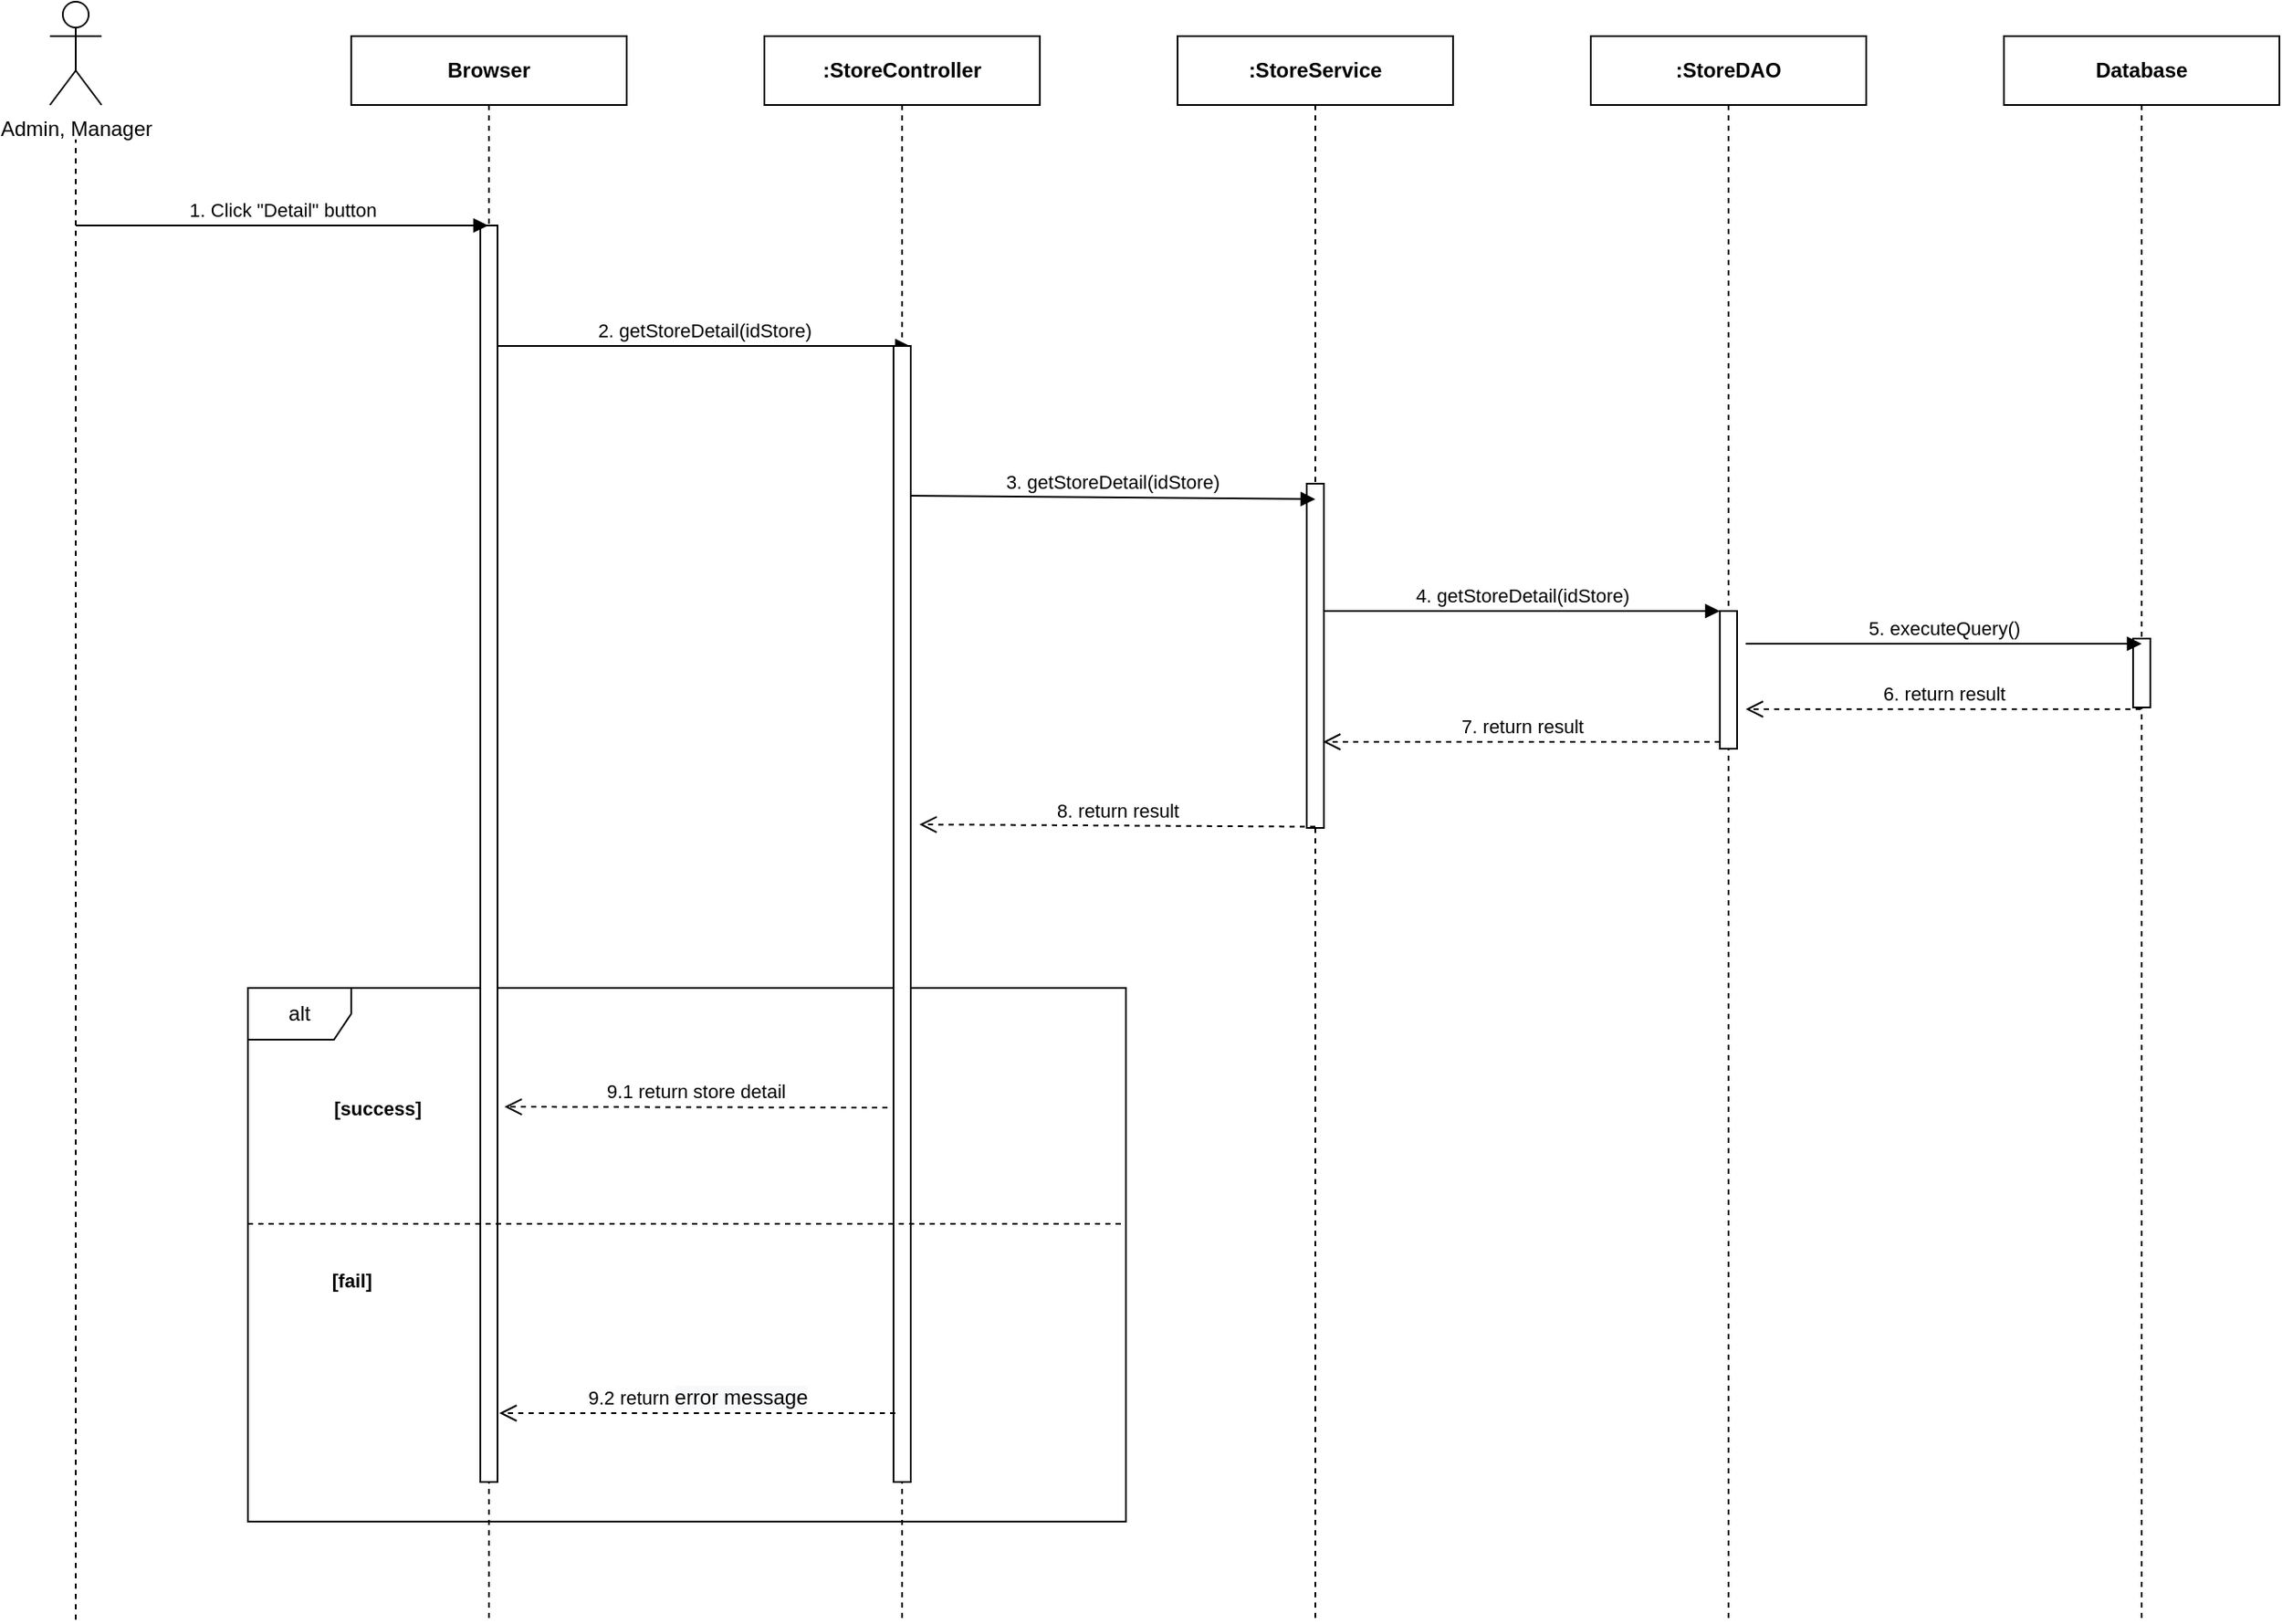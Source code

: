 <mxfile version="14.4.3" type="device"><diagram id="wHq_GUpCLwb_WEBsNfPQ" name="Ev01"><mxGraphModel dx="1346" dy="778" grid="1" gridSize="10" guides="1" tooltips="1" connect="1" arrows="1" fold="1" page="1" pageScale="1" pageWidth="850" pageHeight="1100" math="0" shadow="0"><root><mxCell id="0"/><mxCell id="1" parent="0"/><mxCell id="4ELmTpisZf6wKz3fNJEL-2" value="alt" style="shape=umlFrame;whiteSpace=wrap;html=1;" parent="1" vertex="1"><mxGeometry x="420" y="633" width="510" height="310" as="geometry"/></mxCell><mxCell id="9XQILMA4WKmDtfyLMb0D-39" value="&lt;b&gt;Browser&lt;/b&gt;" style="shape=umlLifeline;perimeter=lifelinePerimeter;whiteSpace=wrap;html=1;container=1;collapsible=0;recursiveResize=0;outlineConnect=0;" parent="1" vertex="1"><mxGeometry x="480" y="80" width="160" height="920" as="geometry"/></mxCell><mxCell id="9XQILMA4WKmDtfyLMb0D-40" value="" style="html=1;points=[];perimeter=orthogonalPerimeter;" parent="9XQILMA4WKmDtfyLMb0D-39" vertex="1"><mxGeometry x="75" y="110" width="10" height="730" as="geometry"/></mxCell><mxCell id="9XQILMA4WKmDtfyLMb0D-41" value="&lt;b&gt;:StoreDAO&lt;/b&gt;" style="shape=umlLifeline;perimeter=lifelinePerimeter;whiteSpace=wrap;html=1;container=1;collapsible=0;recursiveResize=0;outlineConnect=0;" parent="1" vertex="1"><mxGeometry x="1200" y="80" width="160" height="920" as="geometry"/></mxCell><mxCell id="9XQILMA4WKmDtfyLMb0D-85" value="" style="html=1;points=[];perimeter=orthogonalPerimeter;" parent="9XQILMA4WKmDtfyLMb0D-41" vertex="1"><mxGeometry x="75" y="334" width="10" height="80" as="geometry"/></mxCell><mxCell id="9XQILMA4WKmDtfyLMb0D-42" value="&lt;b&gt;:StoreService&lt;/b&gt;" style="shape=umlLifeline;perimeter=lifelinePerimeter;whiteSpace=wrap;html=1;container=1;collapsible=0;recursiveResize=0;outlineConnect=0;" parent="1" vertex="1"><mxGeometry x="960" y="80" width="160" height="920" as="geometry"/></mxCell><mxCell id="9XQILMA4WKmDtfyLMb0D-43" value="" style="html=1;points=[];perimeter=orthogonalPerimeter;" parent="9XQILMA4WKmDtfyLMb0D-42" vertex="1"><mxGeometry x="75" y="260" width="10" height="200" as="geometry"/></mxCell><mxCell id="9XQILMA4WKmDtfyLMb0D-47" value="1. Click &quot;Detail&quot; button" style="html=1;verticalAlign=bottom;endArrow=block;" parent="1" target="9XQILMA4WKmDtfyLMb0D-39" edge="1"><mxGeometry width="80" relative="1" as="geometry"><mxPoint x="320" y="190" as="sourcePoint"/><mxPoint x="400" y="190" as="targetPoint"/></mxGeometry></mxCell><mxCell id="9XQILMA4WKmDtfyLMb0D-48" value="2. getStoreDetail(idStore)" style="html=1;verticalAlign=bottom;endArrow=block;" parent="1" edge="1"><mxGeometry width="80" relative="1" as="geometry"><mxPoint x="565" y="260.0" as="sourcePoint"/><mxPoint x="804.5" y="260.0" as="targetPoint"/></mxGeometry></mxCell><mxCell id="9XQILMA4WKmDtfyLMb0D-56" value="3. getStoreDetail(idStore)" style="html=1;verticalAlign=bottom;endArrow=block;" parent="1" edge="1"><mxGeometry relative="1" as="geometry"><mxPoint x="805" y="347.0" as="sourcePoint"/><mxPoint x="1040" y="349" as="targetPoint"/></mxGeometry></mxCell><mxCell id="9XQILMA4WKmDtfyLMb0D-86" value="4. getStoreDetail(idStore)" style="html=1;verticalAlign=bottom;endArrow=block;entryX=0;entryY=0;" parent="1" target="9XQILMA4WKmDtfyLMb0D-85" edge="1"><mxGeometry relative="1" as="geometry"><mxPoint x="1044.5" y="414" as="sourcePoint"/></mxGeometry></mxCell><mxCell id="9XQILMA4WKmDtfyLMb0D-87" value="7. return result" style="html=1;verticalAlign=bottom;endArrow=open;dashed=1;endSize=8;exitX=0;exitY=0.95;" parent="1" source="9XQILMA4WKmDtfyLMb0D-85" edge="1"><mxGeometry relative="1" as="geometry"><mxPoint x="1044.5" y="490" as="targetPoint"/></mxGeometry></mxCell><mxCell id="WH385wiq3XeeZj-4mPaq-1" value="&lt;b&gt;Database&lt;/b&gt;" style="shape=umlLifeline;perimeter=lifelinePerimeter;whiteSpace=wrap;html=1;container=1;collapsible=0;recursiveResize=0;outlineConnect=0;" parent="1" vertex="1"><mxGeometry x="1440" y="80" width="160" height="920" as="geometry"/></mxCell><mxCell id="WH385wiq3XeeZj-4mPaq-2" value="" style="html=1;points=[];perimeter=orthogonalPerimeter;" parent="WH385wiq3XeeZj-4mPaq-1" vertex="1"><mxGeometry x="75" y="350" width="10" height="40" as="geometry"/></mxCell><mxCell id="WH385wiq3XeeZj-4mPaq-3" value="5. executeQuery()" style="html=1;verticalAlign=bottom;endArrow=block;" parent="1" edge="1"><mxGeometry relative="1" as="geometry"><mxPoint x="1290" y="433" as="sourcePoint"/><mxPoint x="1520" y="433" as="targetPoint"/></mxGeometry></mxCell><mxCell id="WH385wiq3XeeZj-4mPaq-4" value="6. return result" style="html=1;verticalAlign=bottom;endArrow=open;dashed=1;endSize=8;" parent="1" source="WH385wiq3XeeZj-4mPaq-1" edge="1"><mxGeometry relative="1" as="geometry"><mxPoint x="1290" y="471" as="targetPoint"/><mxPoint x="1510.5" y="471.0" as="sourcePoint"/></mxGeometry></mxCell><mxCell id="WH385wiq3XeeZj-4mPaq-6" value="8. return result" style="html=1;verticalAlign=bottom;endArrow=open;dashed=1;endSize=8;" parent="1" edge="1"><mxGeometry relative="1" as="geometry"><mxPoint x="810" y="538" as="targetPoint"/><mxPoint x="1040" y="539.29" as="sourcePoint"/></mxGeometry></mxCell><mxCell id="9XQILMA4WKmDtfyLMb0D-45" value="&lt;b&gt;:StoreController&lt;/b&gt;" style="shape=umlLifeline;perimeter=lifelinePerimeter;whiteSpace=wrap;html=1;container=1;collapsible=0;recursiveResize=0;outlineConnect=0;" parent="1" vertex="1"><mxGeometry x="720" y="80" width="160" height="920" as="geometry"/></mxCell><mxCell id="9XQILMA4WKmDtfyLMb0D-46" value="" style="html=1;points=[];perimeter=orthogonalPerimeter;" parent="9XQILMA4WKmDtfyLMb0D-45" vertex="1"><mxGeometry x="75" y="180" width="10" height="660" as="geometry"/></mxCell><mxCell id="4ELmTpisZf6wKz3fNJEL-3" value="9.1 return store detail" style="html=1;verticalAlign=bottom;endArrow=open;dashed=1;endSize=8;" parent="1" edge="1"><mxGeometry relative="1" as="geometry"><mxPoint x="569" y="702" as="targetPoint"/><mxPoint x="791.5" y="702.5" as="sourcePoint"/></mxGeometry></mxCell><mxCell id="4ELmTpisZf6wKz3fNJEL-4" value="&lt;span style=&quot;font-size: 11px ; background-color: rgb(255 , 255 , 255)&quot;&gt;&lt;b&gt;[success]&lt;/b&gt;&lt;/span&gt;" style="text;html=1;align=center;verticalAlign=middle;resizable=0;points=[];autosize=1;" parent="1" vertex="1"><mxGeometry x="460" y="693" width="70" height="20" as="geometry"/></mxCell><mxCell id="4ELmTpisZf6wKz3fNJEL-5" value="&lt;span style=&quot;font-size: 11px ; background-color: rgb(255 , 255 , 255)&quot;&gt;&lt;b&gt;[fail]&lt;/b&gt;&lt;/span&gt;" style="text;html=1;align=center;verticalAlign=middle;resizable=0;points=[];autosize=1;" parent="1" vertex="1"><mxGeometry x="460" y="793" width="40" height="20" as="geometry"/></mxCell><mxCell id="4ELmTpisZf6wKz3fNJEL-6" value="9.2 return&amp;nbsp;&lt;span style=&quot;font-size: 12px ; background-color: rgb(248 , 249 , 250)&quot;&gt;error message&lt;/span&gt;" style="html=1;verticalAlign=bottom;endArrow=open;dashed=1;endSize=8;" parent="1" edge="1"><mxGeometry relative="1" as="geometry"><mxPoint x="796" y="880" as="sourcePoint"/><mxPoint x="566" y="880" as="targetPoint"/></mxGeometry></mxCell><mxCell id="4ELmTpisZf6wKz3fNJEL-7" value="" style="endArrow=none;dashed=1;html=1;" parent="1" edge="1"><mxGeometry width="50" height="50" relative="1" as="geometry"><mxPoint x="420" y="770" as="sourcePoint"/><mxPoint x="930" y="770" as="targetPoint"/></mxGeometry></mxCell><mxCell id="QzGntP1Wdko-Rt0ZNJUW-1" value="Admin, Manager" style="shape=umlActor;verticalLabelPosition=bottom;verticalAlign=top;html=1;outlineConnect=0;rounded=0;glass=0;sketch=0;fillColor=none;" parent="1" vertex="1"><mxGeometry x="305" y="60" width="30" height="60" as="geometry"/></mxCell><mxCell id="QzGntP1Wdko-Rt0ZNJUW-2" value="" style="endArrow=none;dashed=1;html=1;" parent="1" edge="1"><mxGeometry width="50" height="50" relative="1" as="geometry"><mxPoint x="320" y="1000" as="sourcePoint"/><mxPoint x="320" y="140" as="targetPoint"/></mxGeometry></mxCell></root></mxGraphModel></diagram></mxfile>